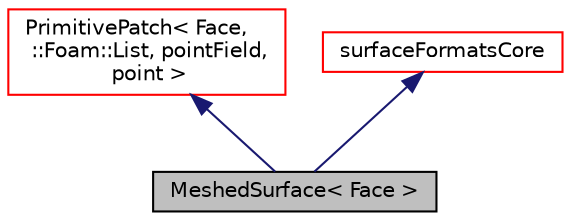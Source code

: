 digraph "MeshedSurface&lt; Face &gt;"
{
  bgcolor="transparent";
  edge [fontname="Helvetica",fontsize="10",labelfontname="Helvetica",labelfontsize="10"];
  node [fontname="Helvetica",fontsize="10",shape=record];
  Node33 [label="MeshedSurface\< Face \>",height=0.2,width=0.4,color="black", fillcolor="grey75", style="filled", fontcolor="black"];
  Node34 -> Node33 [dir="back",color="midnightblue",fontsize="10",style="solid",fontname="Helvetica"];
  Node34 [label="PrimitivePatch\< Face,\l ::Foam::List, pointField,\l point \>",height=0.2,width=0.4,color="red",URL="$a28693.html"];
  Node42 -> Node33 [dir="back",color="midnightblue",fontsize="10",style="solid",fontname="Helvetica"];
  Node42 [label="surfaceFormatsCore",height=0.2,width=0.4,color="red",URL="$a30913.html",tooltip="A collection of helper functions for reading/writing surface formats. "];
}
